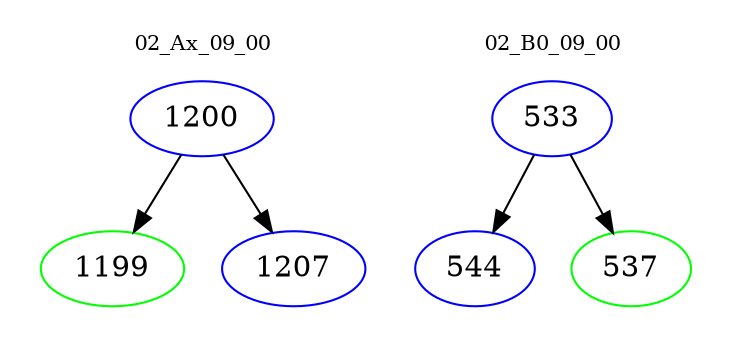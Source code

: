 digraph{
subgraph cluster_0 {
color = white
label = "02_Ax_09_00";
fontsize=10;
T0_1200 [label="1200", color="blue"]
T0_1200 -> T0_1199 [color="black"]
T0_1199 [label="1199", color="green"]
T0_1200 -> T0_1207 [color="black"]
T0_1207 [label="1207", color="blue"]
}
subgraph cluster_1 {
color = white
label = "02_B0_09_00";
fontsize=10;
T1_533 [label="533", color="blue"]
T1_533 -> T1_544 [color="black"]
T1_544 [label="544", color="blue"]
T1_533 -> T1_537 [color="black"]
T1_537 [label="537", color="green"]
}
}
